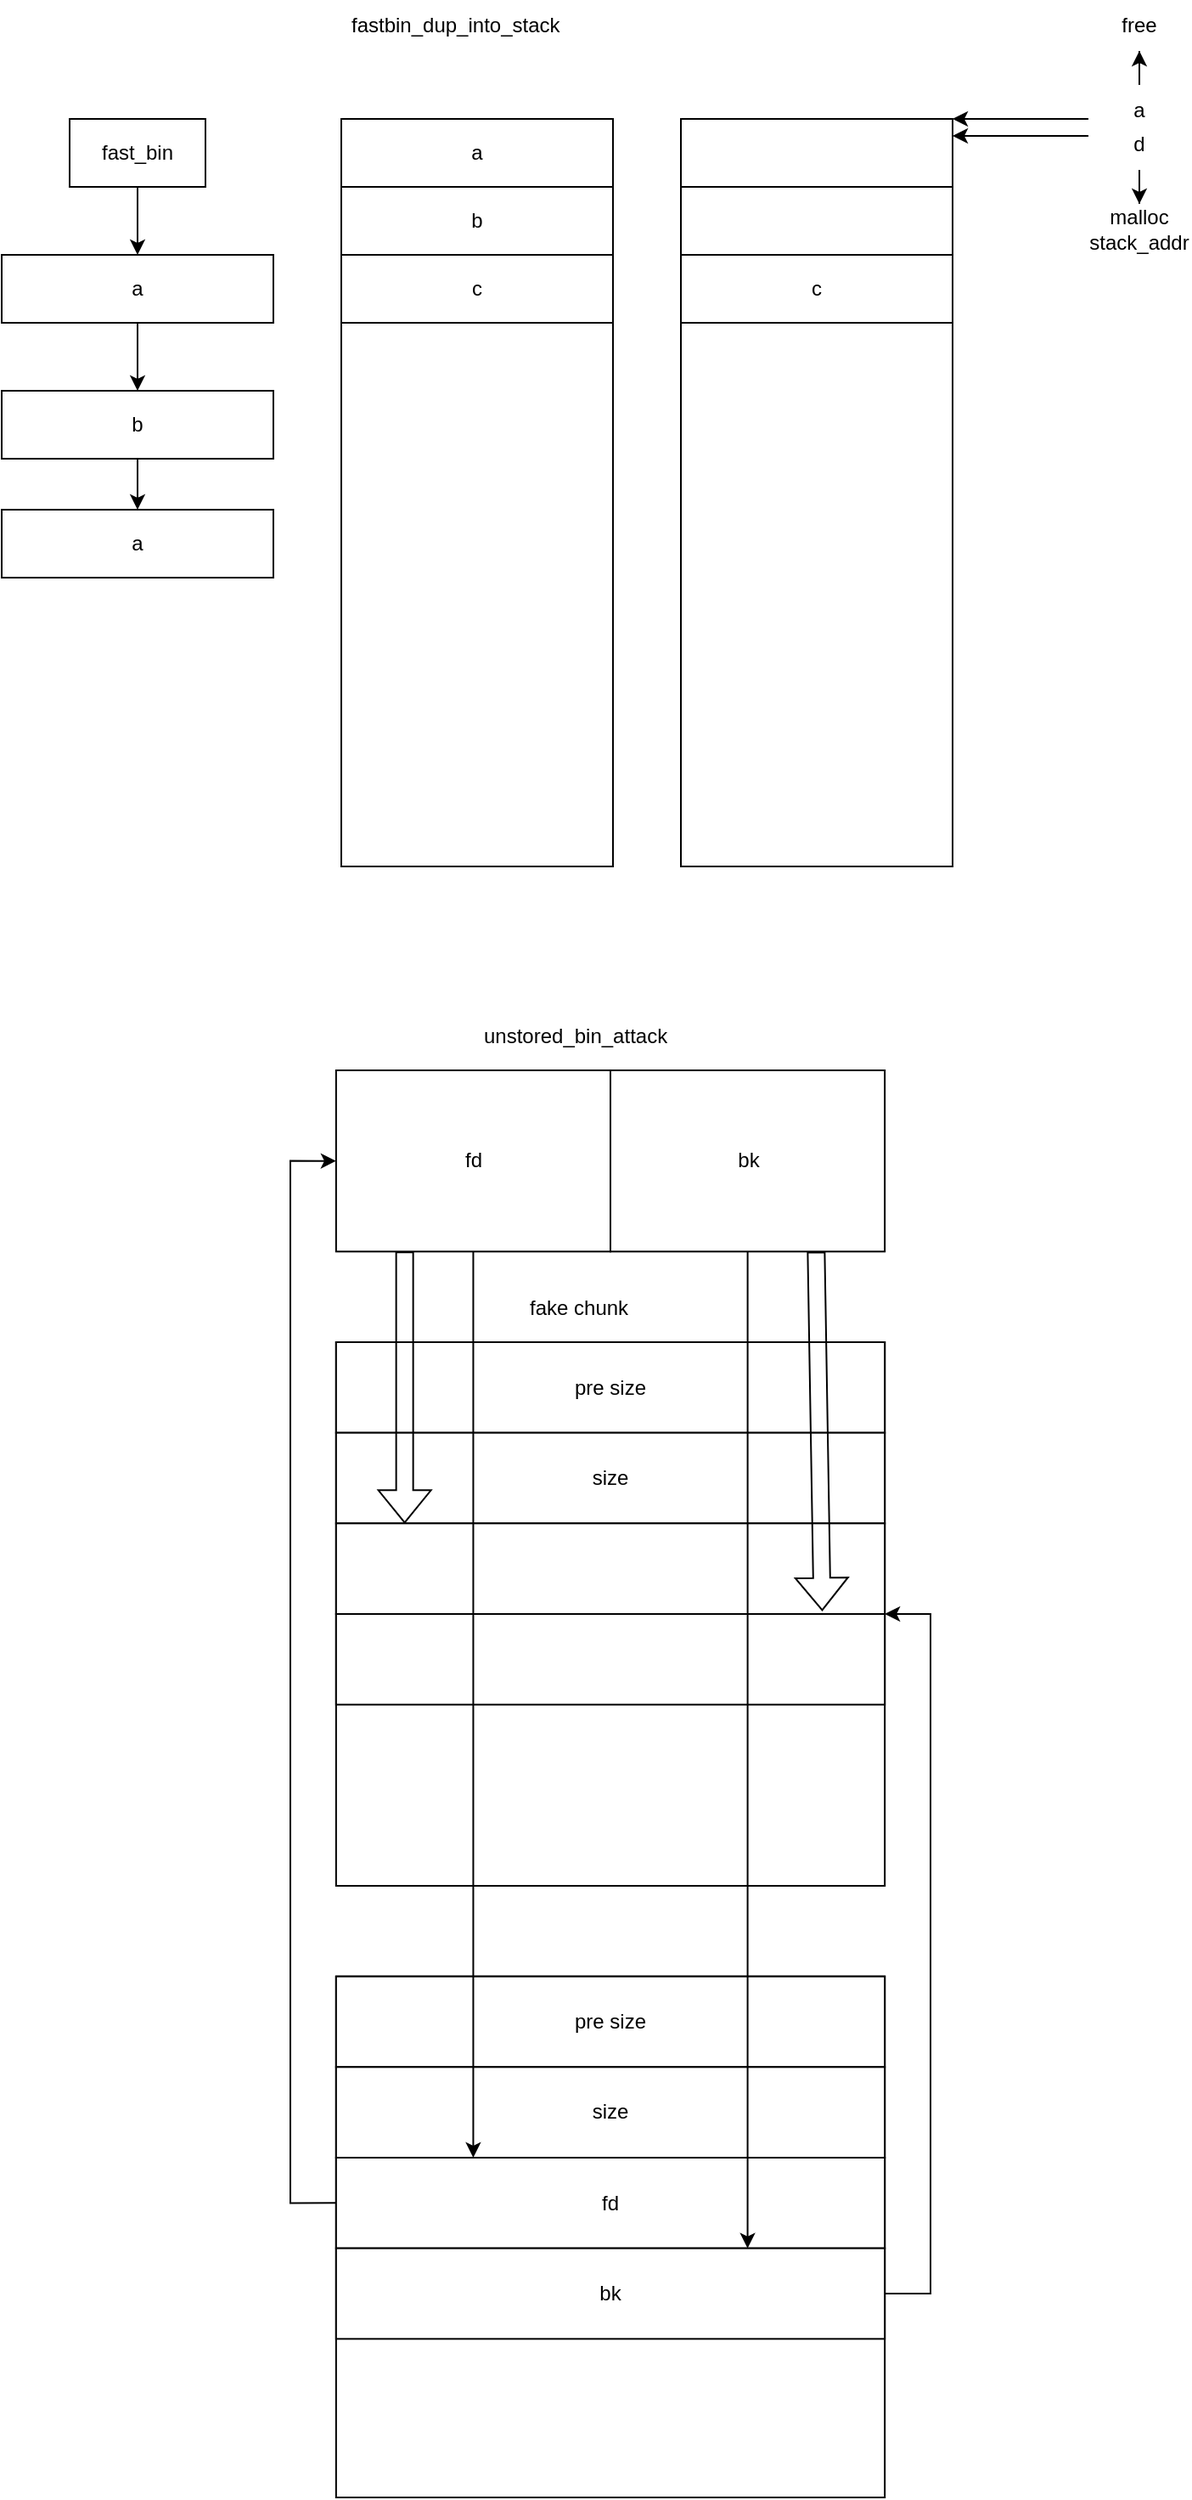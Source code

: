 <mxfile version="23.0.2" type="github">
  <diagram name="第 1 页" id="3GR5ZFJ99SGeGk10Pyea">
    <mxGraphModel dx="2880" dy="2989" grid="1" gridSize="10" guides="1" tooltips="1" connect="1" arrows="1" fold="1" page="0" pageScale="1" pageWidth="827" pageHeight="1169" math="0" shadow="0">
      <root>
        <mxCell id="0" />
        <mxCell id="1" parent="0" />
        <mxCell id="7bl8xutbdIY_RmeOV73t-33" value="" style="group" vertex="1" connectable="0" parent="1">
          <mxGeometry x="290" y="-560" width="377" height="880" as="geometry" />
        </mxCell>
        <mxCell id="7bl8xutbdIY_RmeOV73t-21" value="" style="rounded=0;whiteSpace=wrap;html=1;" vertex="1" parent="7bl8xutbdIY_RmeOV73t-33">
          <mxGeometry x="26.929" y="200.0" width="323.143" height="320" as="geometry" />
        </mxCell>
        <mxCell id="7bl8xutbdIY_RmeOV73t-31" value="pre size" style="rounded=0;whiteSpace=wrap;html=1;" vertex="1" parent="7bl8xutbdIY_RmeOV73t-33">
          <mxGeometry x="26.929" y="200.0" width="323.143" height="53.333" as="geometry" />
        </mxCell>
        <mxCell id="7bl8xutbdIY_RmeOV73t-32" value="size" style="rounded=0;whiteSpace=wrap;html=1;" vertex="1" parent="7bl8xutbdIY_RmeOV73t-33">
          <mxGeometry x="26.929" y="253.333" width="323.143" height="53.333" as="geometry" />
        </mxCell>
        <mxCell id="7bl8xutbdIY_RmeOV73t-22" value="" style="rounded=0;whiteSpace=wrap;html=1;" vertex="1" parent="7bl8xutbdIY_RmeOV73t-33">
          <mxGeometry x="26.929" y="306.667" width="323.143" height="53.333" as="geometry" />
        </mxCell>
        <mxCell id="7bl8xutbdIY_RmeOV73t-27" value="fake chunk" style="text;strokeColor=none;fillColor=none;align=left;verticalAlign=middle;spacingLeft=4;spacingRight=4;overflow=hidden;points=[[0,0.5],[1,0.5]];portConstraint=eastwest;rotatable=0;whiteSpace=wrap;html=1;" vertex="1" parent="7bl8xutbdIY_RmeOV73t-33">
          <mxGeometry x="134.643" y="160" width="107.714" height="40" as="geometry" />
        </mxCell>
        <mxCell id="7bl8xutbdIY_RmeOV73t-28" value="" style="rounded=0;whiteSpace=wrap;html=1;" vertex="1" parent="7bl8xutbdIY_RmeOV73t-33">
          <mxGeometry x="26.929" y="360.0" width="323.143" height="53.333" as="geometry" />
        </mxCell>
        <mxCell id="7bl8xutbdIY_RmeOV73t-3" value="" style="rounded=0;whiteSpace=wrap;html=1;" vertex="1" parent="7bl8xutbdIY_RmeOV73t-33">
          <mxGeometry x="26.929" y="573.333" width="323.143" height="306.667" as="geometry" />
        </mxCell>
        <mxCell id="7bl8xutbdIY_RmeOV73t-4" value="" style="group" vertex="1" connectable="0" parent="7bl8xutbdIY_RmeOV73t-33">
          <mxGeometry x="26.929" y="40" width="323.143" height="106.667" as="geometry" />
        </mxCell>
        <mxCell id="7bl8xutbdIY_RmeOV73t-1" value="fd" style="rounded=0;whiteSpace=wrap;html=1;" vertex="1" parent="7bl8xutbdIY_RmeOV73t-4">
          <mxGeometry width="161.571" height="106.667" as="geometry" />
        </mxCell>
        <mxCell id="7bl8xutbdIY_RmeOV73t-2" value="bk" style="rounded=0;whiteSpace=wrap;html=1;" vertex="1" parent="7bl8xutbdIY_RmeOV73t-4">
          <mxGeometry x="161.571" width="161.571" height="106.667" as="geometry" />
        </mxCell>
        <mxCell id="7bl8xutbdIY_RmeOV73t-5" value="unstored_bin_attack" style="text;strokeColor=none;fillColor=none;align=left;verticalAlign=middle;spacingLeft=4;spacingRight=4;overflow=hidden;points=[[0,0.5],[1,0.5]];portConstraint=eastwest;rotatable=0;whiteSpace=wrap;html=1;" vertex="1" parent="7bl8xutbdIY_RmeOV73t-33">
          <mxGeometry x="107.714" width="161.571" height="40" as="geometry" />
        </mxCell>
        <mxCell id="7bl8xutbdIY_RmeOV73t-11" style="edgeStyle=orthogonalEdgeStyle;rounded=0;orthogonalLoop=1;jettySize=auto;html=1;exitX=0;exitY=0.5;exitDx=0;exitDy=0;entryX=0;entryY=0.5;entryDx=0;entryDy=0;" edge="1" parent="7bl8xutbdIY_RmeOV73t-33" source="7bl8xutbdIY_RmeOV73t-6">
          <mxGeometry relative="1" as="geometry">
            <mxPoint x="26.929" y="933.333" as="sourcePoint" />
            <mxPoint x="26.929" y="93.333" as="targetPoint" />
            <Array as="points">
              <mxPoint y="706.667" />
              <mxPoint y="93.333" />
            </Array>
          </mxGeometry>
        </mxCell>
        <mxCell id="7bl8xutbdIY_RmeOV73t-6" value="fd" style="rounded=0;whiteSpace=wrap;html=1;" vertex="1" parent="7bl8xutbdIY_RmeOV73t-33">
          <mxGeometry x="26.929" y="680" width="323.143" height="53.333" as="geometry" />
        </mxCell>
        <mxCell id="7bl8xutbdIY_RmeOV73t-10" style="edgeStyle=orthogonalEdgeStyle;rounded=0;orthogonalLoop=1;jettySize=auto;html=1;exitX=1;exitY=0.5;exitDx=0;exitDy=0;entryX=1;entryY=0;entryDx=0;entryDy=0;" edge="1" parent="7bl8xutbdIY_RmeOV73t-33" source="7bl8xutbdIY_RmeOV73t-7" target="7bl8xutbdIY_RmeOV73t-28">
          <mxGeometry relative="1" as="geometry">
            <mxPoint x="350.071" y="413.333" as="targetPoint" />
            <Array as="points">
              <mxPoint x="377.0" y="760" />
              <mxPoint x="377.0" y="360.0" />
            </Array>
          </mxGeometry>
        </mxCell>
        <mxCell id="7bl8xutbdIY_RmeOV73t-7" value="bk" style="rounded=0;whiteSpace=wrap;html=1;" vertex="1" parent="7bl8xutbdIY_RmeOV73t-33">
          <mxGeometry x="26.929" y="733.333" width="323.143" height="53.333" as="geometry" />
        </mxCell>
        <mxCell id="7bl8xutbdIY_RmeOV73t-18" value="pre size" style="rounded=0;whiteSpace=wrap;html=1;" vertex="1" parent="7bl8xutbdIY_RmeOV73t-33">
          <mxGeometry x="26.929" y="573.333" width="323.143" height="53.333" as="geometry" />
        </mxCell>
        <mxCell id="7bl8xutbdIY_RmeOV73t-19" value="size" style="rounded=0;whiteSpace=wrap;html=1;" vertex="1" parent="7bl8xutbdIY_RmeOV73t-33">
          <mxGeometry x="26.929" y="626.667" width="323.143" height="53.333" as="geometry" />
        </mxCell>
        <mxCell id="7bl8xutbdIY_RmeOV73t-17" style="edgeStyle=orthogonalEdgeStyle;rounded=0;orthogonalLoop=1;jettySize=auto;html=1;entryX=0.75;entryY=1;entryDx=0;entryDy=0;" edge="1" parent="7bl8xutbdIY_RmeOV73t-33" source="7bl8xutbdIY_RmeOV73t-2" target="7bl8xutbdIY_RmeOV73t-6">
          <mxGeometry relative="1" as="geometry">
            <Array as="points">
              <mxPoint x="269.286" y="266.667" />
              <mxPoint x="269.286" y="266.667" />
            </Array>
          </mxGeometry>
        </mxCell>
        <mxCell id="7bl8xutbdIY_RmeOV73t-12" style="edgeStyle=orthogonalEdgeStyle;rounded=0;orthogonalLoop=1;jettySize=auto;html=1;entryX=0.25;entryY=0;entryDx=0;entryDy=0;" edge="1" parent="7bl8xutbdIY_RmeOV73t-33" source="7bl8xutbdIY_RmeOV73t-1" target="7bl8xutbdIY_RmeOV73t-6">
          <mxGeometry relative="1" as="geometry" />
        </mxCell>
        <mxCell id="7bl8xutbdIY_RmeOV73t-29" value="" style="shape=flexArrow;endArrow=classic;html=1;rounded=0;exitX=0.25;exitY=1;exitDx=0;exitDy=0;entryX=0.125;entryY=0;entryDx=0;entryDy=0;entryPerimeter=0;" edge="1" parent="7bl8xutbdIY_RmeOV73t-33" source="7bl8xutbdIY_RmeOV73t-1" target="7bl8xutbdIY_RmeOV73t-22">
          <mxGeometry width="50" height="50" relative="1" as="geometry">
            <mxPoint x="228.893" y="400.0" as="sourcePoint" />
            <mxPoint x="296.214" y="333.333" as="targetPoint" />
          </mxGeometry>
        </mxCell>
        <mxCell id="7bl8xutbdIY_RmeOV73t-30" value="" style="shape=flexArrow;endArrow=classic;html=1;rounded=0;exitX=0.75;exitY=1;exitDx=0;exitDy=0;entryX=0.886;entryY=-0.033;entryDx=0;entryDy=0;entryPerimeter=0;" edge="1" parent="7bl8xutbdIY_RmeOV73t-33" source="7bl8xutbdIY_RmeOV73t-2" target="7bl8xutbdIY_RmeOV73t-28">
          <mxGeometry width="50" height="50" relative="1" as="geometry">
            <mxPoint x="417.393" y="173.333" as="sourcePoint" />
            <mxPoint x="417.393" y="386.667" as="targetPoint" />
          </mxGeometry>
        </mxCell>
        <mxCell id="Vnr2WxxwsQG6oXrD13Lc-2" value="fastbin_dup_into_stack" style="text;strokeColor=none;fillColor=none;align=left;verticalAlign=middle;spacingLeft=4;spacingRight=4;overflow=hidden;points=[[0,0.5],[1,0.5]];portConstraint=eastwest;rotatable=0;whiteSpace=wrap;html=1;container=0;" vertex="1" parent="1">
          <mxGeometry x="320" y="-1150" width="140" height="30" as="geometry" />
        </mxCell>
        <mxCell id="Vnr2WxxwsQG6oXrD13Lc-7" value="" style="rounded=0;whiteSpace=wrap;html=1;container=0;" vertex="1" parent="1">
          <mxGeometry x="320" y="-1080" width="160" height="440" as="geometry" />
        </mxCell>
        <mxCell id="Vnr2WxxwsQG6oXrD13Lc-8" value="a" style="rounded=0;whiteSpace=wrap;html=1;container=0;" vertex="1" parent="1">
          <mxGeometry x="320" y="-1080" width="160" height="40" as="geometry" />
        </mxCell>
        <mxCell id="Vnr2WxxwsQG6oXrD13Lc-9" value="c" style="rounded=0;whiteSpace=wrap;html=1;container=0;" vertex="1" parent="1">
          <mxGeometry x="320" y="-1000" width="160" height="40" as="geometry" />
        </mxCell>
        <mxCell id="Vnr2WxxwsQG6oXrD13Lc-10" value="b" style="rounded=0;whiteSpace=wrap;html=1;container=0;" vertex="1" parent="1">
          <mxGeometry x="320" y="-1040" width="160" height="40" as="geometry" />
        </mxCell>
        <mxCell id="Vnr2WxxwsQG6oXrD13Lc-11" value="fast_bin" style="rounded=0;whiteSpace=wrap;html=1;container=0;" vertex="1" parent="1">
          <mxGeometry x="160" y="-1080" width="80" height="40" as="geometry" />
        </mxCell>
        <mxCell id="Vnr2WxxwsQG6oXrD13Lc-12" value="a" style="rounded=0;whiteSpace=wrap;html=1;container=0;" vertex="1" parent="1">
          <mxGeometry x="120" y="-1000" width="160" height="40" as="geometry" />
        </mxCell>
        <mxCell id="Vnr2WxxwsQG6oXrD13Lc-13" style="edgeStyle=orthogonalEdgeStyle;rounded=0;orthogonalLoop=1;jettySize=auto;html=1;entryX=0.5;entryY=0;entryDx=0;entryDy=0;" edge="1" parent="1" source="Vnr2WxxwsQG6oXrD13Lc-11" target="Vnr2WxxwsQG6oXrD13Lc-12">
          <mxGeometry relative="1" as="geometry" />
        </mxCell>
        <mxCell id="Vnr2WxxwsQG6oXrD13Lc-14" value="b" style="rounded=0;whiteSpace=wrap;html=1;container=0;" vertex="1" parent="1">
          <mxGeometry x="120" y="-920" width="160" height="40" as="geometry" />
        </mxCell>
        <mxCell id="Vnr2WxxwsQG6oXrD13Lc-15" style="edgeStyle=orthogonalEdgeStyle;rounded=0;orthogonalLoop=1;jettySize=auto;html=1;" edge="1" parent="1" source="Vnr2WxxwsQG6oXrD13Lc-12" target="Vnr2WxxwsQG6oXrD13Lc-14">
          <mxGeometry relative="1" as="geometry" />
        </mxCell>
        <mxCell id="Vnr2WxxwsQG6oXrD13Lc-16" value="a" style="rounded=0;whiteSpace=wrap;html=1;container=0;" vertex="1" parent="1">
          <mxGeometry x="120" y="-850" width="160" height="40" as="geometry" />
        </mxCell>
        <mxCell id="Vnr2WxxwsQG6oXrD13Lc-17" style="edgeStyle=orthogonalEdgeStyle;rounded=0;orthogonalLoop=1;jettySize=auto;html=1;" edge="1" parent="1" source="Vnr2WxxwsQG6oXrD13Lc-14" target="Vnr2WxxwsQG6oXrD13Lc-16">
          <mxGeometry relative="1" as="geometry" />
        </mxCell>
        <mxCell id="Vnr2WxxwsQG6oXrD13Lc-18" value="" style="endArrow=classic;html=1;rounded=0;entryX=1;entryY=0;entryDx=0;entryDy=0;" edge="1" parent="1">
          <mxGeometry width="50" height="50" relative="1" as="geometry">
            <mxPoint x="760" y="-1080" as="sourcePoint" />
            <mxPoint x="680" y="-1080" as="targetPoint" />
          </mxGeometry>
        </mxCell>
        <mxCell id="Vnr2WxxwsQG6oXrD13Lc-19" value="" style="endArrow=classic;html=1;rounded=0;entryX=1;entryY=0;entryDx=0;entryDy=0;" edge="1" parent="1">
          <mxGeometry width="50" height="50" relative="1" as="geometry">
            <mxPoint x="760" y="-1070" as="sourcePoint" />
            <mxPoint x="680" y="-1070" as="targetPoint" />
          </mxGeometry>
        </mxCell>
        <mxCell id="Vnr2WxxwsQG6oXrD13Lc-20" value="a" style="text;html=1;strokeColor=none;fillColor=none;align=center;verticalAlign=middle;whiteSpace=wrap;rounded=0;container=0;" vertex="1" parent="1">
          <mxGeometry x="760" y="-1100" width="60" height="30" as="geometry" />
        </mxCell>
        <mxCell id="Vnr2WxxwsQG6oXrD13Lc-21" value="d" style="text;html=1;strokeColor=none;fillColor=none;align=center;verticalAlign=middle;whiteSpace=wrap;rounded=0;container=0;" vertex="1" parent="1">
          <mxGeometry x="760" y="-1080" width="60" height="30" as="geometry" />
        </mxCell>
        <mxCell id="Vnr2WxxwsQG6oXrD13Lc-22" value="" style="rounded=0;whiteSpace=wrap;html=1;container=0;" vertex="1" parent="1">
          <mxGeometry x="520" y="-1080" width="160" height="440" as="geometry" />
        </mxCell>
        <mxCell id="Vnr2WxxwsQG6oXrD13Lc-23" value="" style="rounded=0;whiteSpace=wrap;html=1;container=0;" vertex="1" parent="1">
          <mxGeometry x="520" y="-1080" width="160" height="40" as="geometry" />
        </mxCell>
        <mxCell id="Vnr2WxxwsQG6oXrD13Lc-24" value="c" style="rounded=0;whiteSpace=wrap;html=1;container=0;" vertex="1" parent="1">
          <mxGeometry x="520" y="-1000" width="160" height="40" as="geometry" />
        </mxCell>
        <mxCell id="Vnr2WxxwsQG6oXrD13Lc-25" value="" style="rounded=0;whiteSpace=wrap;html=1;container=0;" vertex="1" parent="1">
          <mxGeometry x="520" y="-1040" width="160" height="40" as="geometry" />
        </mxCell>
        <mxCell id="Vnr2WxxwsQG6oXrD13Lc-27" value="free" style="text;html=1;strokeColor=none;fillColor=none;align=center;verticalAlign=middle;whiteSpace=wrap;rounded=0;container=0;" vertex="1" parent="1">
          <mxGeometry x="759.997" y="-1150" width="60" height="30" as="geometry" />
        </mxCell>
        <mxCell id="Vnr2WxxwsQG6oXrD13Lc-26" style="edgeStyle=orthogonalEdgeStyle;rounded=0;orthogonalLoop=1;jettySize=auto;html=1;exitX=0.5;exitY=0;exitDx=0;exitDy=0;" edge="1" parent="1" source="Vnr2WxxwsQG6oXrD13Lc-20" target="Vnr2WxxwsQG6oXrD13Lc-27">
          <mxGeometry relative="1" as="geometry">
            <mxPoint x="789.957" y="-1120" as="targetPoint" />
          </mxGeometry>
        </mxCell>
        <mxCell id="Vnr2WxxwsQG6oXrD13Lc-29" value="malloc&lt;br&gt;stack_addr" style="text;html=1;strokeColor=none;fillColor=none;align=center;verticalAlign=middle;whiteSpace=wrap;rounded=0;container=0;" vertex="1" parent="1">
          <mxGeometry x="760" y="-1030" width="60" height="30" as="geometry" />
        </mxCell>
        <mxCell id="Vnr2WxxwsQG6oXrD13Lc-28" style="edgeStyle=orthogonalEdgeStyle;rounded=0;orthogonalLoop=1;jettySize=auto;html=1;" edge="1" parent="1" source="Vnr2WxxwsQG6oXrD13Lc-21" target="Vnr2WxxwsQG6oXrD13Lc-29">
          <mxGeometry relative="1" as="geometry">
            <mxPoint x="790" y="-1020" as="targetPoint" />
          </mxGeometry>
        </mxCell>
      </root>
    </mxGraphModel>
  </diagram>
</mxfile>
